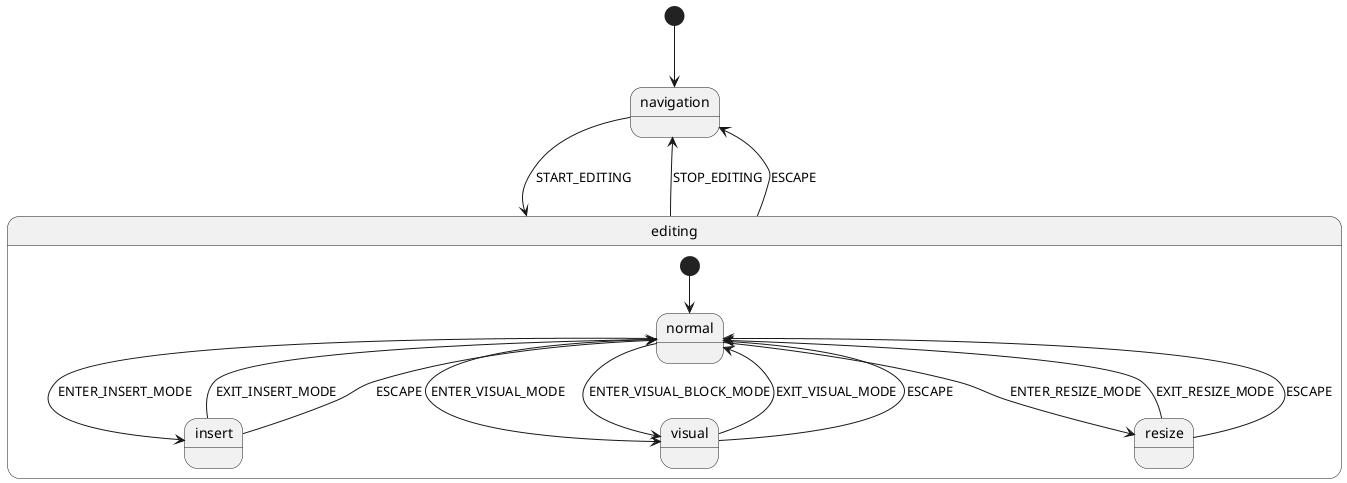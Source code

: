 @startuml
[*] --> navigation
navigation --> editing : START_EDITING
state editing {
  [*] --> normal
  normal --> insert : ENTER_INSERT_MODE
  normal --> visual : ENTER_VISUAL_MODE
  normal --> visual : ENTER_VISUAL_BLOCK_MODE
  normal --> resize : ENTER_RESIZE_MODE
  insert --> normal : EXIT_INSERT_MODE
  insert --> normal : ESCAPE
  visual --> normal : EXIT_VISUAL_MODE
  visual --> normal : ESCAPE
  resize --> normal : EXIT_RESIZE_MODE
  resize --> normal : ESCAPE
}
editing --> navigation : STOP_EDITING
editing --> navigation : ESCAPE
@enduml